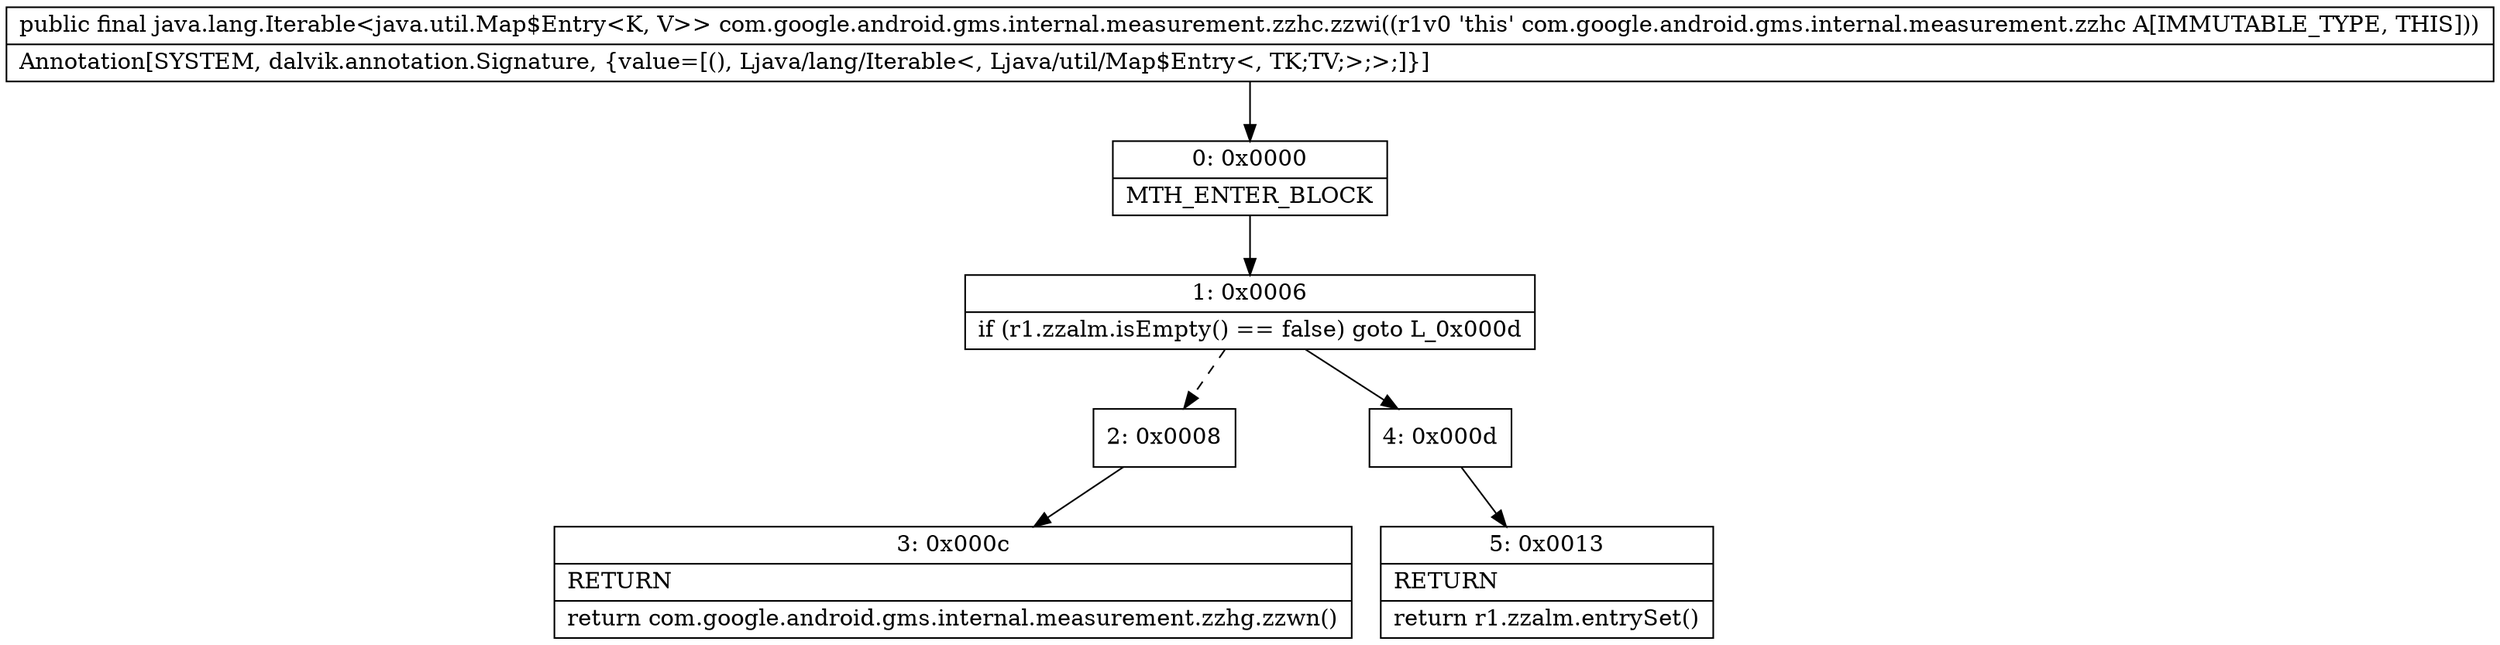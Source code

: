 digraph "CFG forcom.google.android.gms.internal.measurement.zzhc.zzwi()Ljava\/lang\/Iterable;" {
Node_0 [shape=record,label="{0\:\ 0x0000|MTH_ENTER_BLOCK\l}"];
Node_1 [shape=record,label="{1\:\ 0x0006|if (r1.zzalm.isEmpty() == false) goto L_0x000d\l}"];
Node_2 [shape=record,label="{2\:\ 0x0008}"];
Node_3 [shape=record,label="{3\:\ 0x000c|RETURN\l|return com.google.android.gms.internal.measurement.zzhg.zzwn()\l}"];
Node_4 [shape=record,label="{4\:\ 0x000d}"];
Node_5 [shape=record,label="{5\:\ 0x0013|RETURN\l|return r1.zzalm.entrySet()\l}"];
MethodNode[shape=record,label="{public final java.lang.Iterable\<java.util.Map$Entry\<K, V\>\> com.google.android.gms.internal.measurement.zzhc.zzwi((r1v0 'this' com.google.android.gms.internal.measurement.zzhc A[IMMUTABLE_TYPE, THIS]))  | Annotation[SYSTEM, dalvik.annotation.Signature, \{value=[(), Ljava\/lang\/Iterable\<, Ljava\/util\/Map$Entry\<, TK;TV;\>;\>;]\}]\l}"];
MethodNode -> Node_0;
Node_0 -> Node_1;
Node_1 -> Node_2[style=dashed];
Node_1 -> Node_4;
Node_2 -> Node_3;
Node_4 -> Node_5;
}


